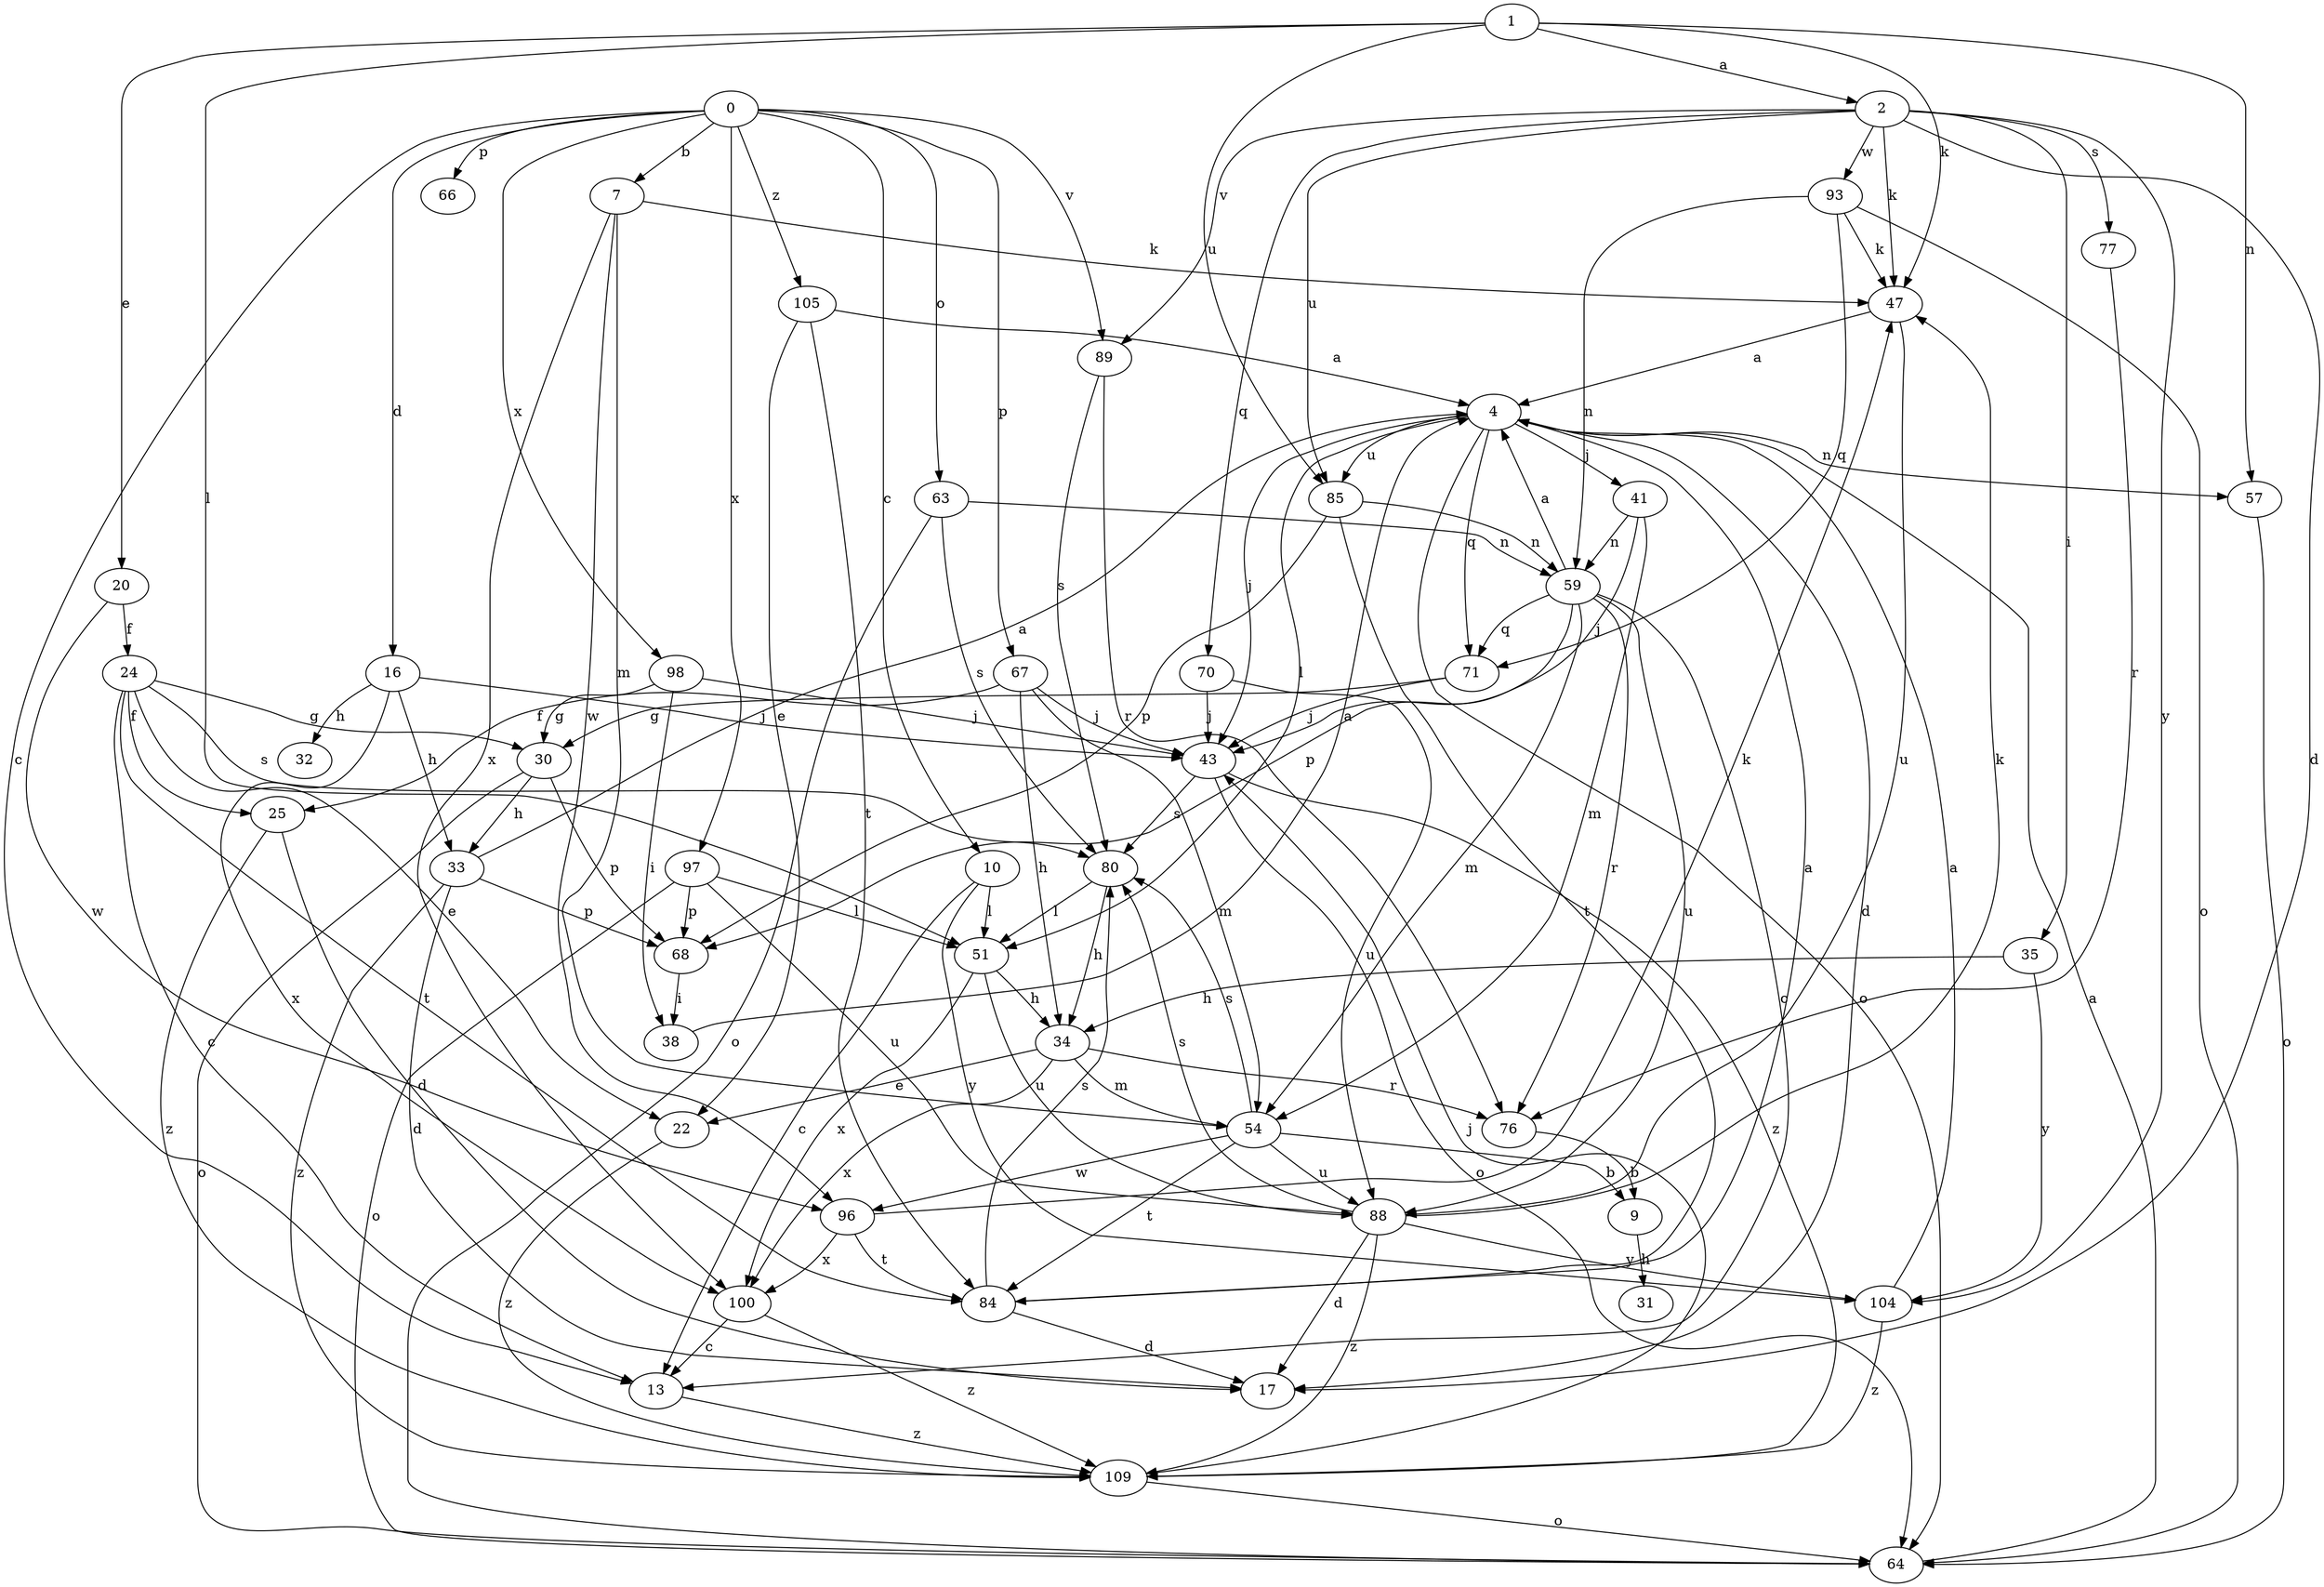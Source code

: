 strict digraph  {
0;
1;
2;
4;
7;
9;
10;
13;
16;
17;
20;
22;
24;
25;
30;
31;
32;
33;
34;
35;
38;
41;
43;
47;
51;
54;
57;
59;
63;
64;
66;
67;
68;
70;
71;
76;
77;
80;
84;
85;
88;
89;
93;
96;
97;
98;
100;
104;
105;
109;
0 -> 7  [label=b];
0 -> 10  [label=c];
0 -> 13  [label=c];
0 -> 16  [label=d];
0 -> 63  [label=o];
0 -> 66  [label=p];
0 -> 67  [label=p];
0 -> 89  [label=v];
0 -> 97  [label=x];
0 -> 98  [label=x];
0 -> 105  [label=z];
1 -> 2  [label=a];
1 -> 20  [label=e];
1 -> 47  [label=k];
1 -> 51  [label=l];
1 -> 57  [label=n];
1 -> 85  [label=u];
2 -> 17  [label=d];
2 -> 35  [label=i];
2 -> 47  [label=k];
2 -> 70  [label=q];
2 -> 77  [label=s];
2 -> 85  [label=u];
2 -> 89  [label=v];
2 -> 93  [label=w];
2 -> 104  [label=y];
4 -> 17  [label=d];
4 -> 41  [label=j];
4 -> 43  [label=j];
4 -> 51  [label=l];
4 -> 57  [label=n];
4 -> 64  [label=o];
4 -> 71  [label=q];
4 -> 85  [label=u];
7 -> 47  [label=k];
7 -> 54  [label=m];
7 -> 96  [label=w];
7 -> 100  [label=x];
9 -> 31  [label=h];
10 -> 13  [label=c];
10 -> 51  [label=l];
10 -> 104  [label=y];
13 -> 109  [label=z];
16 -> 32  [label=h];
16 -> 33  [label=h];
16 -> 43  [label=j];
16 -> 100  [label=x];
20 -> 24  [label=f];
20 -> 96  [label=w];
22 -> 109  [label=z];
24 -> 13  [label=c];
24 -> 22  [label=e];
24 -> 25  [label=f];
24 -> 30  [label=g];
24 -> 80  [label=s];
24 -> 84  [label=t];
25 -> 17  [label=d];
25 -> 109  [label=z];
30 -> 33  [label=h];
30 -> 64  [label=o];
30 -> 68  [label=p];
33 -> 4  [label=a];
33 -> 17  [label=d];
33 -> 68  [label=p];
33 -> 109  [label=z];
34 -> 22  [label=e];
34 -> 54  [label=m];
34 -> 76  [label=r];
34 -> 100  [label=x];
35 -> 34  [label=h];
35 -> 104  [label=y];
38 -> 4  [label=a];
41 -> 43  [label=j];
41 -> 54  [label=m];
41 -> 59  [label=n];
43 -> 64  [label=o];
43 -> 80  [label=s];
43 -> 109  [label=z];
47 -> 4  [label=a];
47 -> 88  [label=u];
51 -> 34  [label=h];
51 -> 88  [label=u];
51 -> 100  [label=x];
54 -> 9  [label=b];
54 -> 80  [label=s];
54 -> 84  [label=t];
54 -> 88  [label=u];
54 -> 96  [label=w];
57 -> 64  [label=o];
59 -> 4  [label=a];
59 -> 13  [label=c];
59 -> 54  [label=m];
59 -> 68  [label=p];
59 -> 71  [label=q];
59 -> 76  [label=r];
59 -> 88  [label=u];
63 -> 59  [label=n];
63 -> 64  [label=o];
63 -> 80  [label=s];
64 -> 4  [label=a];
67 -> 25  [label=f];
67 -> 34  [label=h];
67 -> 43  [label=j];
67 -> 54  [label=m];
68 -> 38  [label=i];
70 -> 43  [label=j];
70 -> 88  [label=u];
71 -> 30  [label=g];
71 -> 43  [label=j];
76 -> 9  [label=b];
77 -> 76  [label=r];
80 -> 34  [label=h];
80 -> 51  [label=l];
84 -> 4  [label=a];
84 -> 17  [label=d];
84 -> 80  [label=s];
85 -> 59  [label=n];
85 -> 68  [label=p];
85 -> 84  [label=t];
88 -> 17  [label=d];
88 -> 47  [label=k];
88 -> 80  [label=s];
88 -> 104  [label=y];
88 -> 109  [label=z];
89 -> 76  [label=r];
89 -> 80  [label=s];
93 -> 47  [label=k];
93 -> 59  [label=n];
93 -> 64  [label=o];
93 -> 71  [label=q];
96 -> 47  [label=k];
96 -> 84  [label=t];
96 -> 100  [label=x];
97 -> 51  [label=l];
97 -> 64  [label=o];
97 -> 68  [label=p];
97 -> 88  [label=u];
98 -> 30  [label=g];
98 -> 38  [label=i];
98 -> 43  [label=j];
100 -> 13  [label=c];
100 -> 109  [label=z];
104 -> 4  [label=a];
104 -> 109  [label=z];
105 -> 4  [label=a];
105 -> 22  [label=e];
105 -> 84  [label=t];
109 -> 43  [label=j];
109 -> 64  [label=o];
}

